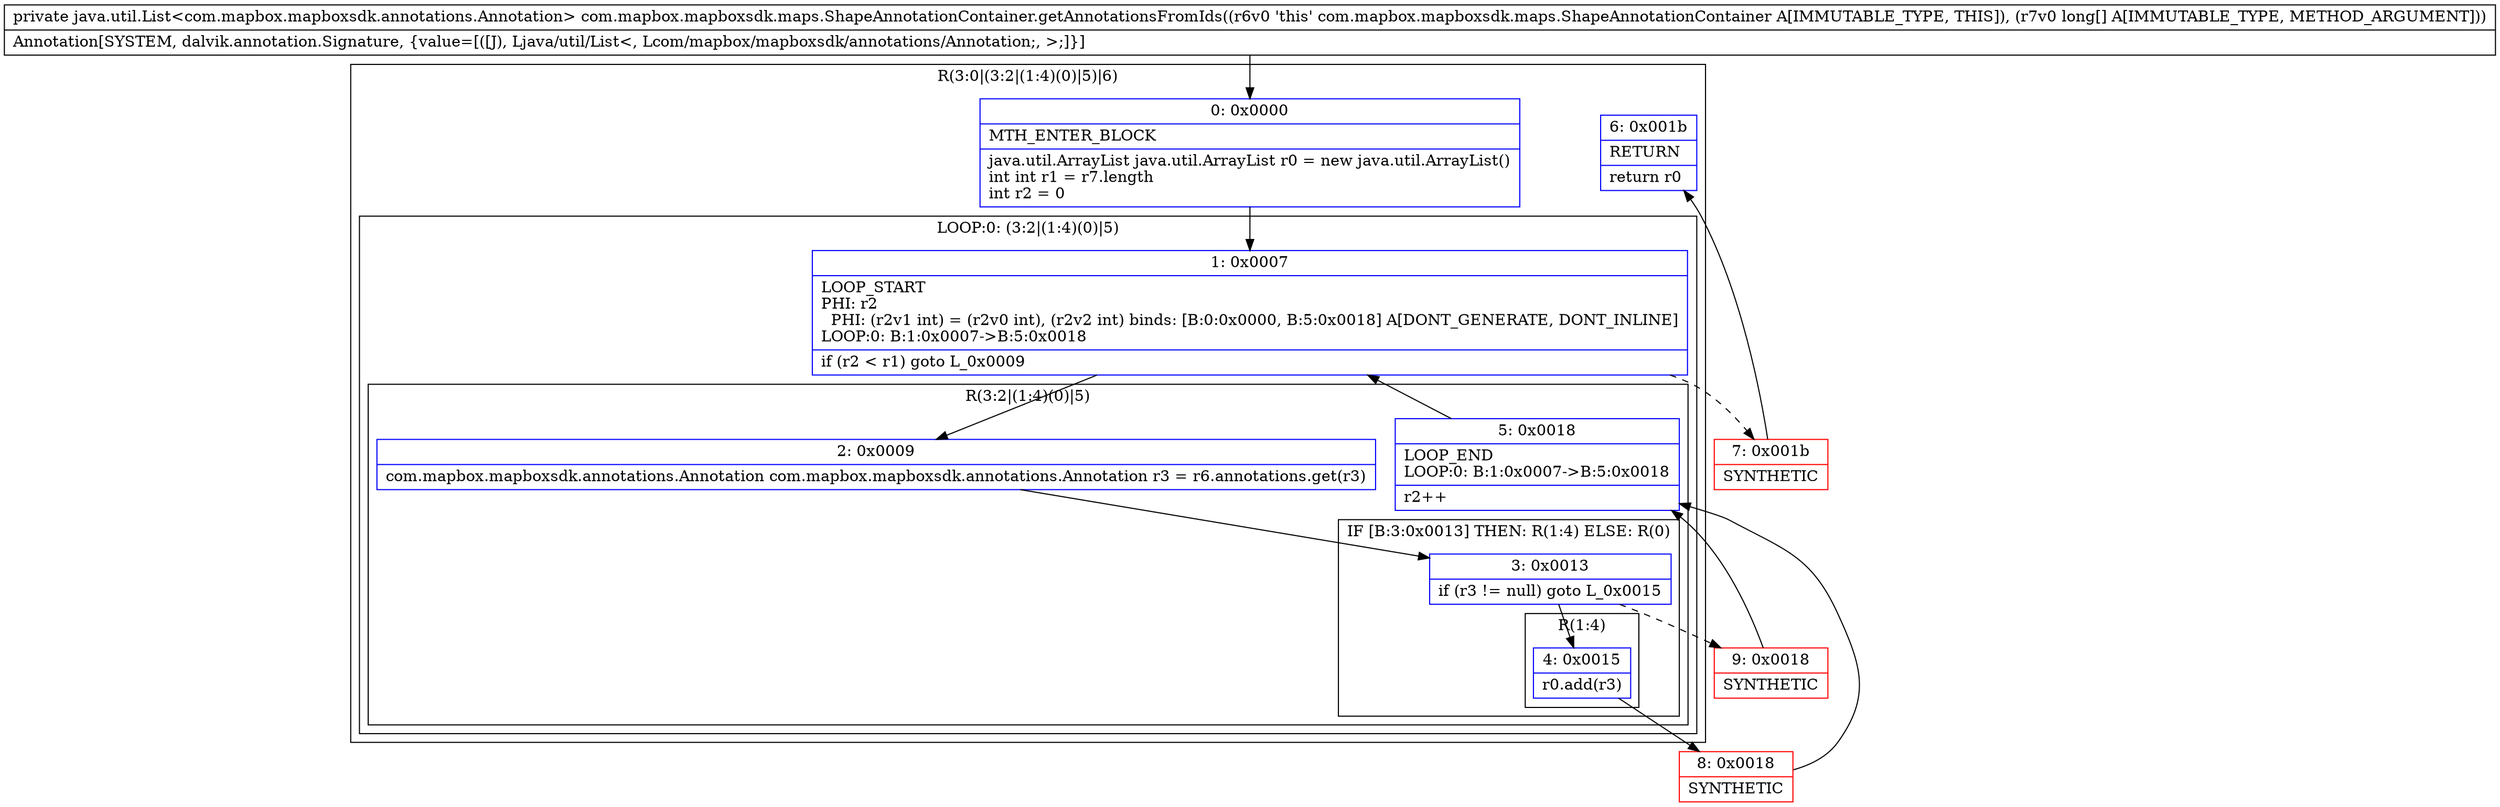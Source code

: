 digraph "CFG forcom.mapbox.mapboxsdk.maps.ShapeAnnotationContainer.getAnnotationsFromIds([J)Ljava\/util\/List;" {
subgraph cluster_Region_856267638 {
label = "R(3:0|(3:2|(1:4)(0)|5)|6)";
node [shape=record,color=blue];
Node_0 [shape=record,label="{0\:\ 0x0000|MTH_ENTER_BLOCK\l|java.util.ArrayList java.util.ArrayList r0 = new java.util.ArrayList()\lint int r1 = r7.length\lint r2 = 0\l}"];
subgraph cluster_LoopRegion_1095842288 {
label = "LOOP:0: (3:2|(1:4)(0)|5)";
node [shape=record,color=blue];
Node_1 [shape=record,label="{1\:\ 0x0007|LOOP_START\lPHI: r2 \l  PHI: (r2v1 int) = (r2v0 int), (r2v2 int) binds: [B:0:0x0000, B:5:0x0018] A[DONT_GENERATE, DONT_INLINE]\lLOOP:0: B:1:0x0007\-\>B:5:0x0018\l|if (r2 \< r1) goto L_0x0009\l}"];
subgraph cluster_Region_398471512 {
label = "R(3:2|(1:4)(0)|5)";
node [shape=record,color=blue];
Node_2 [shape=record,label="{2\:\ 0x0009|com.mapbox.mapboxsdk.annotations.Annotation com.mapbox.mapboxsdk.annotations.Annotation r3 = r6.annotations.get(r3)\l}"];
subgraph cluster_IfRegion_1927275276 {
label = "IF [B:3:0x0013] THEN: R(1:4) ELSE: R(0)";
node [shape=record,color=blue];
Node_3 [shape=record,label="{3\:\ 0x0013|if (r3 != null) goto L_0x0015\l}"];
subgraph cluster_Region_1524635828 {
label = "R(1:4)";
node [shape=record,color=blue];
Node_4 [shape=record,label="{4\:\ 0x0015|r0.add(r3)\l}"];
}
subgraph cluster_Region_1285252437 {
label = "R(0)";
node [shape=record,color=blue];
}
}
Node_5 [shape=record,label="{5\:\ 0x0018|LOOP_END\lLOOP:0: B:1:0x0007\-\>B:5:0x0018\l|r2++\l}"];
}
}
Node_6 [shape=record,label="{6\:\ 0x001b|RETURN\l|return r0\l}"];
}
Node_7 [shape=record,color=red,label="{7\:\ 0x001b|SYNTHETIC\l}"];
Node_8 [shape=record,color=red,label="{8\:\ 0x0018|SYNTHETIC\l}"];
Node_9 [shape=record,color=red,label="{9\:\ 0x0018|SYNTHETIC\l}"];
MethodNode[shape=record,label="{private java.util.List\<com.mapbox.mapboxsdk.annotations.Annotation\> com.mapbox.mapboxsdk.maps.ShapeAnnotationContainer.getAnnotationsFromIds((r6v0 'this' com.mapbox.mapboxsdk.maps.ShapeAnnotationContainer A[IMMUTABLE_TYPE, THIS]), (r7v0 long[] A[IMMUTABLE_TYPE, METHOD_ARGUMENT]))  | Annotation[SYSTEM, dalvik.annotation.Signature, \{value=[([J), Ljava\/util\/List\<, Lcom\/mapbox\/mapboxsdk\/annotations\/Annotation;, \>;]\}]\l}"];
MethodNode -> Node_0;
Node_0 -> Node_1;
Node_1 -> Node_2;
Node_1 -> Node_7[style=dashed];
Node_2 -> Node_3;
Node_3 -> Node_4;
Node_3 -> Node_9[style=dashed];
Node_4 -> Node_8;
Node_5 -> Node_1;
Node_7 -> Node_6;
Node_8 -> Node_5;
Node_9 -> Node_5;
}

